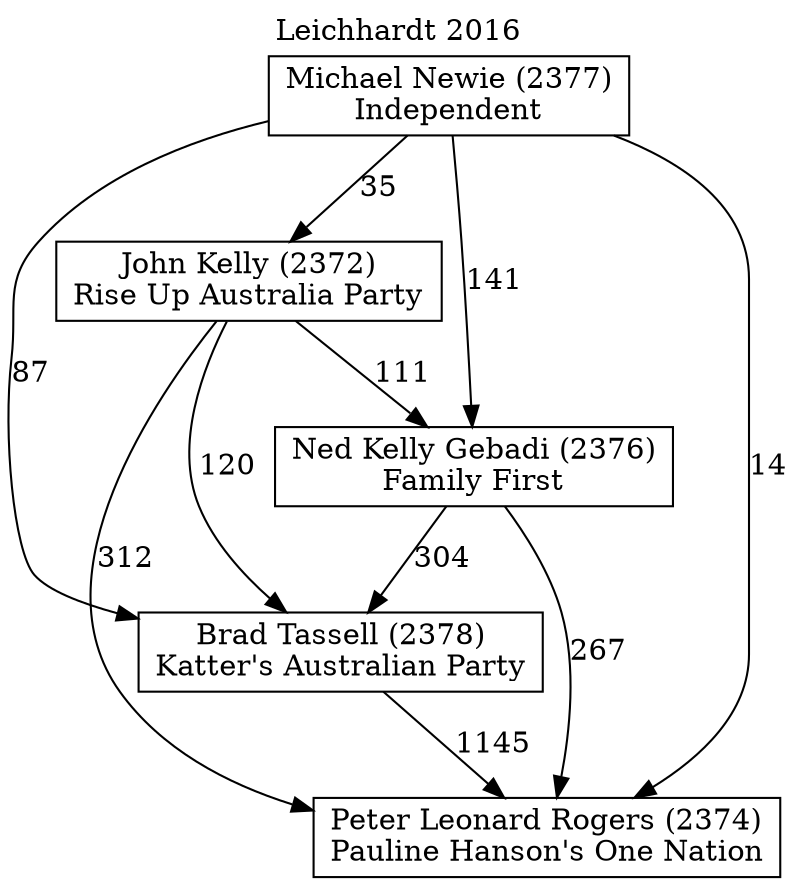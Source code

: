 // House preference flow
digraph "Peter Leonard Rogers (2374)_Leichhardt_2016" {
	graph [label="Leichhardt 2016" labelloc=t mclimit=10]
	node [shape=box]
	"John Kelly (2372)" [label="John Kelly (2372)
Rise Up Australia Party"]
	"Peter Leonard Rogers (2374)" [label="Peter Leonard Rogers (2374)
Pauline Hanson's One Nation"]
	"Michael Newie (2377)" [label="Michael Newie (2377)
Independent"]
	"Ned Kelly Gebadi (2376)" [label="Ned Kelly Gebadi (2376)
Family First"]
	"Brad Tassell (2378)" [label="Brad Tassell (2378)
Katter's Australian Party"]
	"Ned Kelly Gebadi (2376)" -> "Peter Leonard Rogers (2374)" [label=267]
	"Michael Newie (2377)" -> "John Kelly (2372)" [label=35]
	"Michael Newie (2377)" -> "Peter Leonard Rogers (2374)" [label=14]
	"Michael Newie (2377)" -> "Ned Kelly Gebadi (2376)" [label=141]
	"Michael Newie (2377)" -> "Brad Tassell (2378)" [label=87]
	"Ned Kelly Gebadi (2376)" -> "Brad Tassell (2378)" [label=304]
	"John Kelly (2372)" -> "Ned Kelly Gebadi (2376)" [label=111]
	"Brad Tassell (2378)" -> "Peter Leonard Rogers (2374)" [label=1145]
	"John Kelly (2372)" -> "Peter Leonard Rogers (2374)" [label=312]
	"John Kelly (2372)" -> "Brad Tassell (2378)" [label=120]
}
